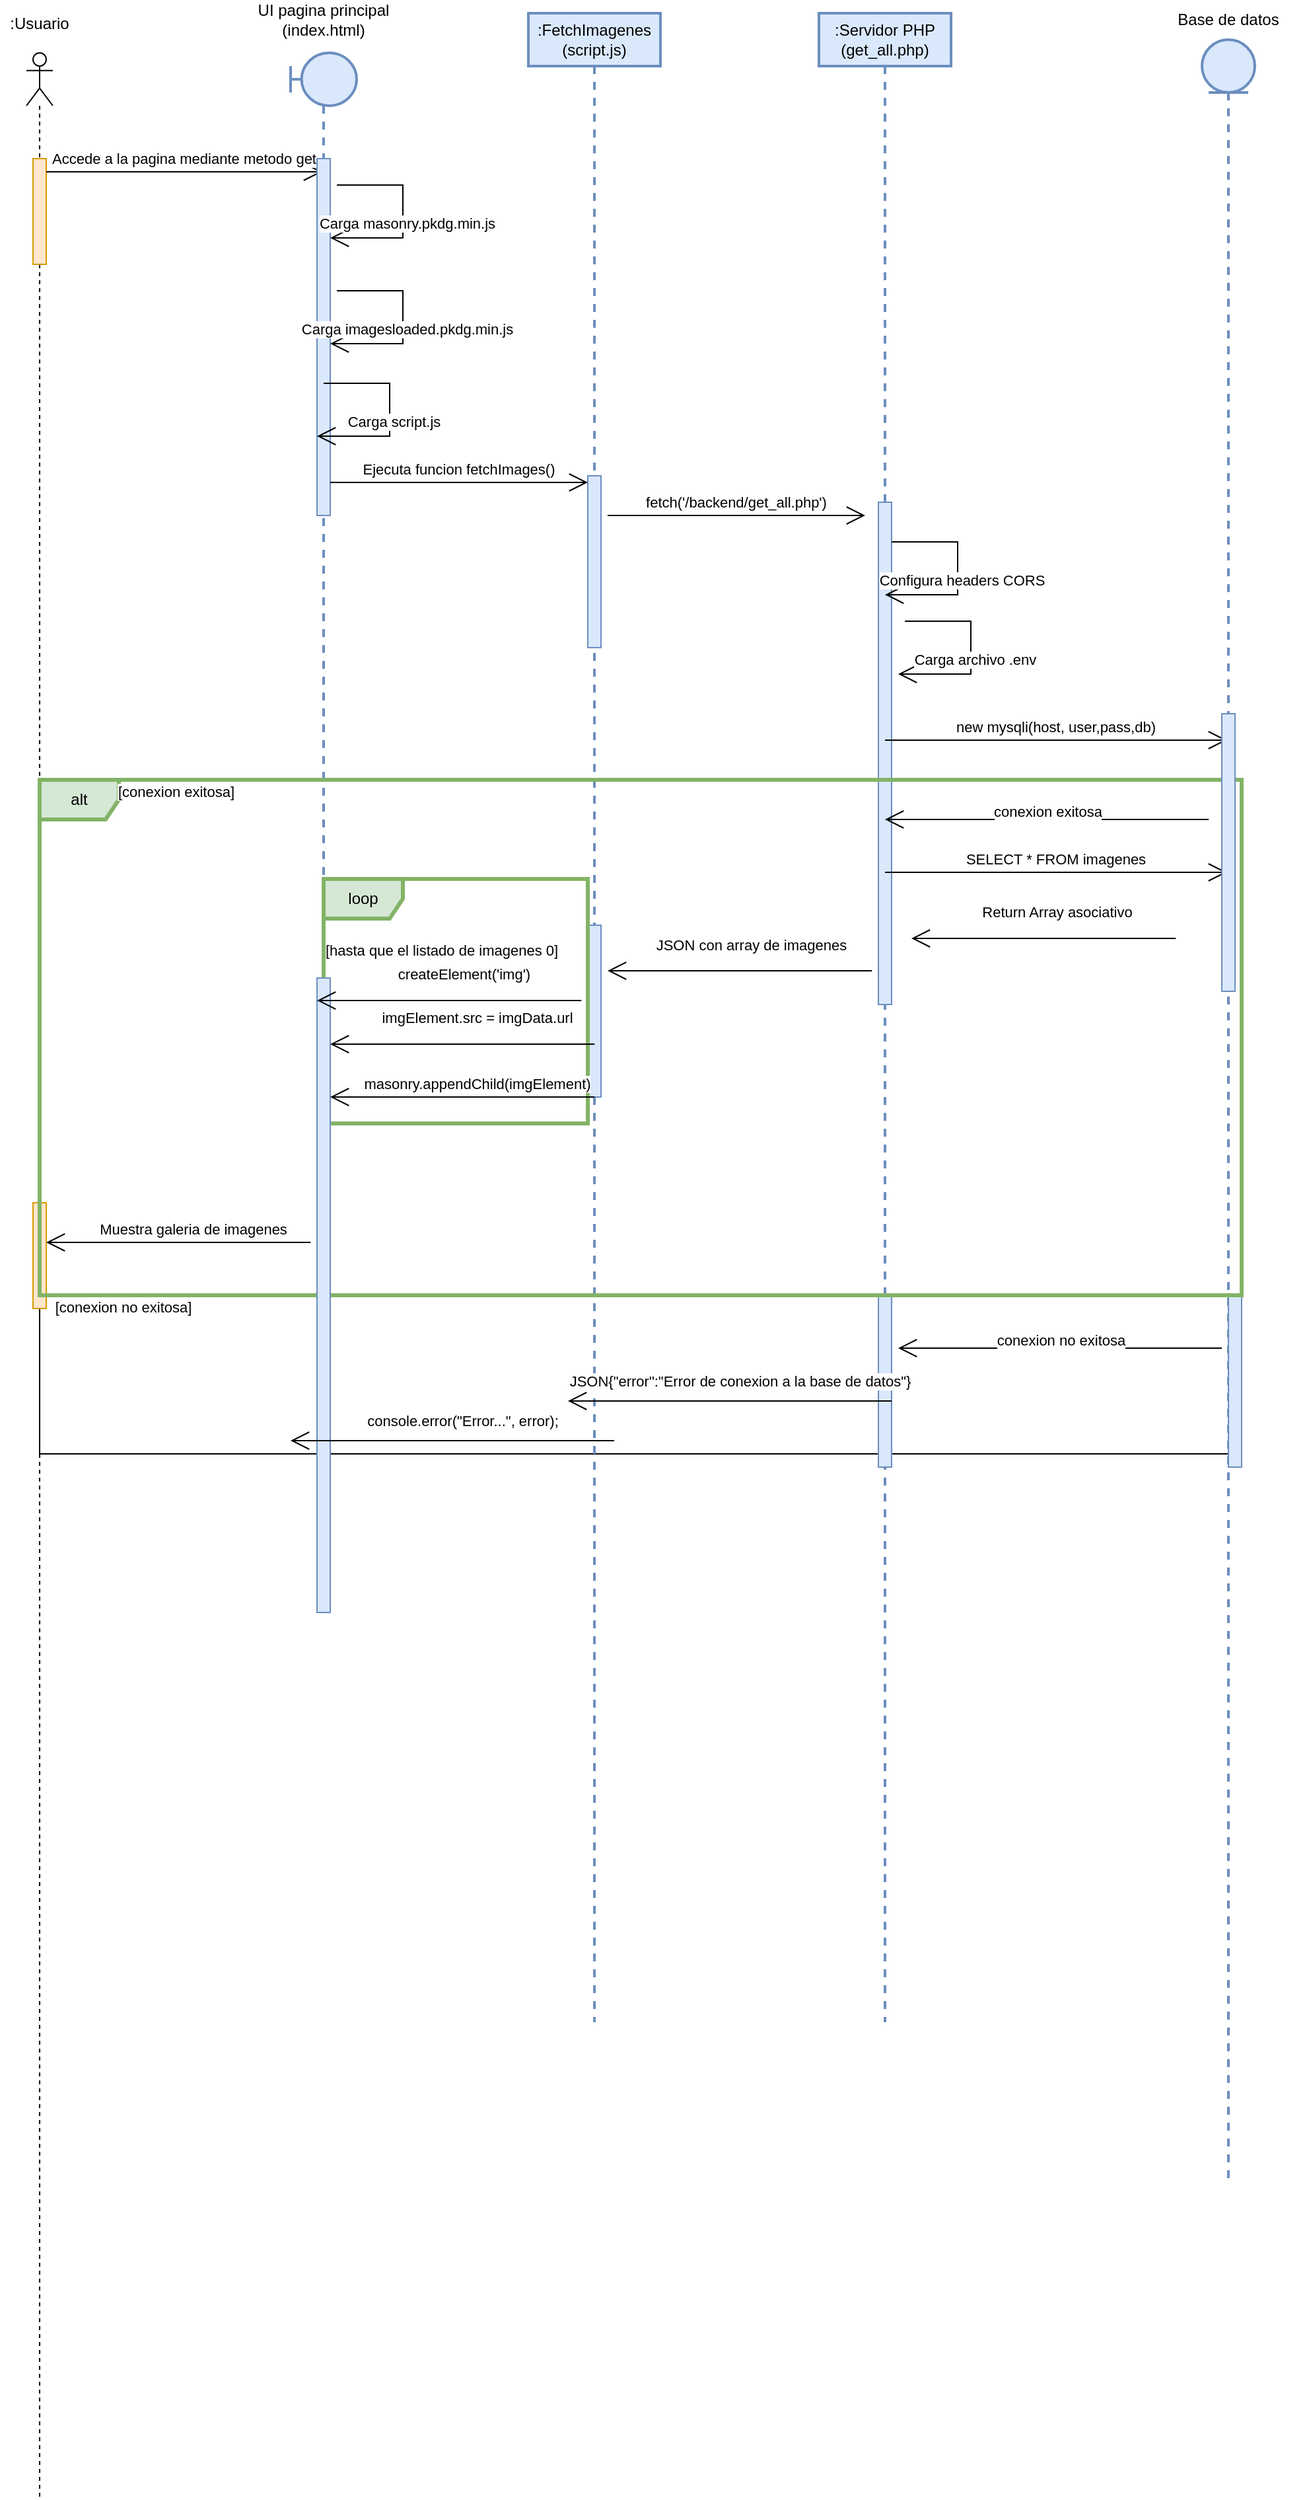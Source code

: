 <mxfile version="24.4.13" type="device">
  <diagram name="Page-1" id="2YBvvXClWsGukQMizWep">
    <mxGraphModel dx="1036" dy="607" grid="1" gridSize="10" guides="1" tooltips="1" connect="1" arrows="1" fold="1" page="1" pageScale="1" pageWidth="850" pageHeight="1100" math="0" shadow="0">
      <root>
        <mxCell id="0" />
        <mxCell id="1" parent="0" />
        <mxCell id="Lm2mS2wrlSHZkHIBgtom-56" value="" style="shape=rect;html=1;rounded=0;whiteSpace=wrap;align=center;gradientColor=none;" vertex="1" parent="1">
          <mxGeometry x="110" y="1060" width="900" height="120" as="geometry" />
        </mxCell>
        <mxCell id="5vyok6zMxonw06u8ipOK-1" value="" style="shape=umlLifeline;perimeter=lifelinePerimeter;whiteSpace=wrap;html=1;container=1;dropTarget=0;collapsible=0;recursiveResize=0;outlineConnect=0;portConstraint=eastwest;newEdgeStyle={&quot;curved&quot;:0,&quot;rounded&quot;:0};participant=umlActor;" parent="1" vertex="1">
          <mxGeometry x="100" y="120" width="20" height="1850" as="geometry" />
        </mxCell>
        <mxCell id="5vyok6zMxonw06u8ipOK-2" value="" style="html=1;points=[[0,0,0,0,5],[0,1,0,0,-5],[1,0,0,0,5],[1,1,0,0,-5]];perimeter=orthogonalPerimeter;outlineConnect=0;targetShapes=umlLifeline;portConstraint=eastwest;newEdgeStyle={&quot;curved&quot;:0,&quot;rounded&quot;:0};fillColor=#ffe6cc;strokeColor=#d79b00;" parent="5vyok6zMxonw06u8ipOK-1" vertex="1">
          <mxGeometry x="5" y="80" width="10" height="80" as="geometry" />
        </mxCell>
        <mxCell id="Lm2mS2wrlSHZkHIBgtom-51" value="" style="html=1;points=[[0,0,0,0,5],[0,1,0,0,-5],[1,0,0,0,5],[1,1,0,0,-5]];perimeter=orthogonalPerimeter;outlineConnect=0;targetShapes=umlLifeline;portConstraint=eastwest;newEdgeStyle={&quot;curved&quot;:0,&quot;rounded&quot;:0};fillColor=#ffe6cc;strokeColor=#d79b00;" vertex="1" parent="5vyok6zMxonw06u8ipOK-1">
          <mxGeometry x="5" y="870" width="10" height="80" as="geometry" />
        </mxCell>
        <mxCell id="5vyok6zMxonw06u8ipOK-4" value=":Usuario&lt;div&gt;&lt;br&gt;&lt;/div&gt;" style="text;html=1;align=center;verticalAlign=middle;whiteSpace=wrap;rounded=0;" parent="1" vertex="1">
          <mxGeometry x="80" y="90" width="60" height="30" as="geometry" />
        </mxCell>
        <mxCell id="5vyok6zMxonw06u8ipOK-8" value="" style="shape=umlLifeline;perimeter=lifelinePerimeter;whiteSpace=wrap;html=1;container=1;dropTarget=0;collapsible=0;recursiveResize=0;outlineConnect=0;portConstraint=eastwest;newEdgeStyle={&quot;curved&quot;:0,&quot;rounded&quot;:0};participant=umlEntity;fillColor=#dae8fc;strokeColor=#6c8ebf;strokeWidth=2;" parent="1" vertex="1">
          <mxGeometry x="990" y="110" width="40" height="1620" as="geometry" />
        </mxCell>
        <mxCell id="5vyok6zMxonw06u8ipOK-9" value="" style="html=1;points=[[0,0,0,0,5],[0,1,0,0,-5],[1,0,0,0,5],[1,1,0,0,-5]];perimeter=orthogonalPerimeter;outlineConnect=0;targetShapes=umlLifeline;portConstraint=eastwest;newEdgeStyle={&quot;curved&quot;:0,&quot;rounded&quot;:0};fillColor=#dae8fc;strokeColor=#6c8ebf;" parent="5vyok6zMxonw06u8ipOK-8" vertex="1">
          <mxGeometry x="20" y="950" width="10" height="130" as="geometry" />
        </mxCell>
        <mxCell id="5vyok6zMxonw06u8ipOK-10" value="Base de datos" style="text;html=1;align=center;verticalAlign=middle;whiteSpace=wrap;rounded=0;" parent="1" vertex="1">
          <mxGeometry x="950" y="80" width="120" height="30" as="geometry" />
        </mxCell>
        <mxCell id="5vyok6zMxonw06u8ipOK-11" value="" style="endArrow=open;endFill=1;endSize=12;html=1;rounded=0;" parent="1" edge="1" target="Lm2mS2wrlSHZkHIBgtom-7">
          <mxGeometry width="160" relative="1" as="geometry">
            <mxPoint x="115" y="210" as="sourcePoint" />
            <mxPoint x="340" y="210" as="targetPoint" />
          </mxGeometry>
        </mxCell>
        <mxCell id="5vyok6zMxonw06u8ipOK-12" value="Accede a la pagina mediante metodo get" style="edgeLabel;html=1;align=center;verticalAlign=middle;resizable=0;points=[];" parent="5vyok6zMxonw06u8ipOK-11" vertex="1" connectable="0">
          <mxGeometry x="-0.005" y="2" relative="1" as="geometry">
            <mxPoint y="-8" as="offset" />
          </mxGeometry>
        </mxCell>
        <mxCell id="Lm2mS2wrlSHZkHIBgtom-1" value=":FetchImagenes&lt;div&gt;(script.js)&lt;/div&gt;" style="shape=umlLifeline;perimeter=lifelinePerimeter;whiteSpace=wrap;html=1;container=1;dropTarget=0;collapsible=0;recursiveResize=0;outlineConnect=0;portConstraint=eastwest;newEdgeStyle={&quot;curved&quot;:0,&quot;rounded&quot;:0};fillColor=#dae8fc;strokeColor=#6c8ebf;strokeWidth=2;" vertex="1" parent="1">
          <mxGeometry x="480" y="90" width="100" height="1520" as="geometry" />
        </mxCell>
        <mxCell id="Lm2mS2wrlSHZkHIBgtom-2" value="" style="html=1;points=[[0,0,0,0,5],[0,1,0,0,-5],[1,0,0,0,5],[1,1,0,0,-5]];perimeter=orthogonalPerimeter;outlineConnect=0;targetShapes=umlLifeline;portConstraint=eastwest;newEdgeStyle={&quot;curved&quot;:0,&quot;rounded&quot;:0};fillColor=#dae8fc;strokeColor=#6c8ebf;" vertex="1" parent="Lm2mS2wrlSHZkHIBgtom-1">
          <mxGeometry x="45" y="350" width="10" height="130" as="geometry" />
        </mxCell>
        <mxCell id="Lm2mS2wrlSHZkHIBgtom-3" value="" style="html=1;points=[[0,0,0,0,5],[0,1,0,0,-5],[1,0,0,0,5],[1,1,0,0,-5]];perimeter=orthogonalPerimeter;outlineConnect=0;targetShapes=umlLifeline;portConstraint=eastwest;newEdgeStyle={&quot;curved&quot;:0,&quot;rounded&quot;:0};fillColor=#dae8fc;strokeColor=#6c8ebf;" vertex="1" parent="Lm2mS2wrlSHZkHIBgtom-1">
          <mxGeometry x="45" y="690" width="10" height="130" as="geometry" />
        </mxCell>
        <mxCell id="Lm2mS2wrlSHZkHIBgtom-4" value=":Servidor PHP (get_all.php)" style="shape=umlLifeline;perimeter=lifelinePerimeter;whiteSpace=wrap;html=1;container=1;dropTarget=0;collapsible=0;recursiveResize=0;outlineConnect=0;portConstraint=eastwest;newEdgeStyle={&quot;curved&quot;:0,&quot;rounded&quot;:0};fillColor=#dae8fc;strokeColor=#6c8ebf;strokeWidth=2;" vertex="1" parent="1">
          <mxGeometry x="700" y="90" width="100" height="1520" as="geometry" />
        </mxCell>
        <mxCell id="Lm2mS2wrlSHZkHIBgtom-5" value="" style="html=1;points=[[0,0,0,0,5],[0,1,0,0,-5],[1,0,0,0,5],[1,1,0,0,-5]];perimeter=orthogonalPerimeter;outlineConnect=0;targetShapes=umlLifeline;portConstraint=eastwest;newEdgeStyle={&quot;curved&quot;:0,&quot;rounded&quot;:0};fillColor=#dae8fc;strokeColor=#6c8ebf;" vertex="1" parent="Lm2mS2wrlSHZkHIBgtom-4">
          <mxGeometry x="45" y="370" width="10" height="380" as="geometry" />
        </mxCell>
        <mxCell id="Lm2mS2wrlSHZkHIBgtom-58" value="" style="html=1;points=[[0,0,0,0,5],[0,1,0,0,-5],[1,0,0,0,5],[1,1,0,0,-5]];perimeter=orthogonalPerimeter;outlineConnect=0;targetShapes=umlLifeline;portConstraint=eastwest;newEdgeStyle={&quot;curved&quot;:0,&quot;rounded&quot;:0};fillColor=#dae8fc;strokeColor=#6c8ebf;" vertex="1" parent="Lm2mS2wrlSHZkHIBgtom-4">
          <mxGeometry x="45" y="970" width="10" height="130" as="geometry" />
        </mxCell>
        <mxCell id="Lm2mS2wrlSHZkHIBgtom-7" value="" style="shape=umlLifeline;perimeter=lifelinePerimeter;whiteSpace=wrap;html=1;container=1;dropTarget=0;collapsible=0;recursiveResize=0;outlineConnect=0;portConstraint=eastwest;newEdgeStyle={&quot;curved&quot;:0,&quot;rounded&quot;:0};participant=umlBoundary;fillColor=#dae8fc;strokeColor=#6c8ebf;strokeWidth=2;" vertex="1" parent="1">
          <mxGeometry x="300" y="120" width="50" height="930" as="geometry" />
        </mxCell>
        <mxCell id="Lm2mS2wrlSHZkHIBgtom-8" value="" style="html=1;points=[[0,0,0,0,5],[0,1,0,0,-5],[1,0,0,0,5],[1,1,0,0,-5]];perimeter=orthogonalPerimeter;outlineConnect=0;targetShapes=umlLifeline;portConstraint=eastwest;newEdgeStyle={&quot;curved&quot;:0,&quot;rounded&quot;:0};fillColor=#dae8fc;strokeColor=#6c8ebf;" vertex="1" parent="Lm2mS2wrlSHZkHIBgtom-7">
          <mxGeometry x="20" y="80" width="10" height="270" as="geometry" />
        </mxCell>
        <mxCell id="Lm2mS2wrlSHZkHIBgtom-9" value="&lt;div&gt;UI pagina principal (index.html)&lt;/div&gt;" style="text;html=1;align=center;verticalAlign=middle;whiteSpace=wrap;rounded=0;" vertex="1" parent="1">
          <mxGeometry x="260" y="80" width="130" height="30" as="geometry" />
        </mxCell>
        <mxCell id="Lm2mS2wrlSHZkHIBgtom-10" value="" style="endArrow=open;endFill=1;endSize=12;html=1;rounded=0;" edge="1" parent="1">
          <mxGeometry width="160" relative="1" as="geometry">
            <mxPoint x="335" y="220" as="sourcePoint" />
            <mxPoint x="330" y="260" as="targetPoint" />
            <Array as="points">
              <mxPoint x="385" y="220" />
              <mxPoint x="385" y="260" />
            </Array>
          </mxGeometry>
        </mxCell>
        <mxCell id="Lm2mS2wrlSHZkHIBgtom-11" value="Carga masonry.pkdg.min.js" style="edgeLabel;html=1;align=center;verticalAlign=middle;resizable=0;points=[];" vertex="1" connectable="0" parent="Lm2mS2wrlSHZkHIBgtom-10">
          <mxGeometry x="0.092" y="3" relative="1" as="geometry">
            <mxPoint as="offset" />
          </mxGeometry>
        </mxCell>
        <mxCell id="Lm2mS2wrlSHZkHIBgtom-12" value="" style="endArrow=open;endFill=1;endSize=12;html=1;rounded=0;" edge="1" parent="1">
          <mxGeometry width="160" relative="1" as="geometry">
            <mxPoint x="335" y="300" as="sourcePoint" />
            <mxPoint x="330" y="340" as="targetPoint" />
            <Array as="points">
              <mxPoint x="385" y="300" />
              <mxPoint x="385" y="340" />
            </Array>
          </mxGeometry>
        </mxCell>
        <mxCell id="Lm2mS2wrlSHZkHIBgtom-13" value="Carga imagesloaded.pkdg.min.js" style="edgeLabel;html=1;align=center;verticalAlign=middle;resizable=0;points=[];" vertex="1" connectable="0" parent="Lm2mS2wrlSHZkHIBgtom-12">
          <mxGeometry x="0.092" y="3" relative="1" as="geometry">
            <mxPoint as="offset" />
          </mxGeometry>
        </mxCell>
        <mxCell id="Lm2mS2wrlSHZkHIBgtom-14" value="" style="endArrow=open;endFill=1;endSize=12;html=1;rounded=0;" edge="1" parent="1">
          <mxGeometry width="160" relative="1" as="geometry">
            <mxPoint x="325" y="370" as="sourcePoint" />
            <mxPoint x="320" y="410" as="targetPoint" />
            <Array as="points">
              <mxPoint x="375" y="370" />
              <mxPoint x="375" y="410" />
            </Array>
          </mxGeometry>
        </mxCell>
        <mxCell id="Lm2mS2wrlSHZkHIBgtom-15" value="Carga script.js" style="edgeLabel;html=1;align=center;verticalAlign=middle;resizable=0;points=[];" vertex="1" connectable="0" parent="Lm2mS2wrlSHZkHIBgtom-14">
          <mxGeometry x="0.092" y="3" relative="1" as="geometry">
            <mxPoint as="offset" />
          </mxGeometry>
        </mxCell>
        <mxCell id="Lm2mS2wrlSHZkHIBgtom-16" value="" style="endArrow=open;endFill=1;endSize=12;html=1;rounded=0;entryX=0;entryY=0;entryDx=0;entryDy=5;entryPerimeter=0;" edge="1" parent="1" source="Lm2mS2wrlSHZkHIBgtom-8" target="Lm2mS2wrlSHZkHIBgtom-2">
          <mxGeometry width="160" relative="1" as="geometry">
            <mxPoint x="390" y="440" as="sourcePoint" />
            <mxPoint x="599" y="440" as="targetPoint" />
          </mxGeometry>
        </mxCell>
        <mxCell id="Lm2mS2wrlSHZkHIBgtom-17" value="Ejecuta funcion fetchImages()" style="edgeLabel;html=1;align=center;verticalAlign=middle;resizable=0;points=[];" vertex="1" connectable="0" parent="Lm2mS2wrlSHZkHIBgtom-16">
          <mxGeometry x="-0.005" y="2" relative="1" as="geometry">
            <mxPoint y="-8" as="offset" />
          </mxGeometry>
        </mxCell>
        <mxCell id="Lm2mS2wrlSHZkHIBgtom-21" value="" style="endArrow=open;endFill=1;endSize=12;html=1;rounded=0;entryX=0;entryY=0;entryDx=0;entryDy=5;entryPerimeter=0;" edge="1" parent="1">
          <mxGeometry width="160" relative="1" as="geometry">
            <mxPoint x="540" y="470" as="sourcePoint" />
            <mxPoint x="735" y="470" as="targetPoint" />
          </mxGeometry>
        </mxCell>
        <mxCell id="Lm2mS2wrlSHZkHIBgtom-22" value="fetch(&#39;/backend/get_all.php&#39;)" style="edgeLabel;html=1;align=center;verticalAlign=middle;resizable=0;points=[];" vertex="1" connectable="0" parent="Lm2mS2wrlSHZkHIBgtom-21">
          <mxGeometry x="-0.005" y="2" relative="1" as="geometry">
            <mxPoint y="-8" as="offset" />
          </mxGeometry>
        </mxCell>
        <mxCell id="Lm2mS2wrlSHZkHIBgtom-23" value="" style="endArrow=open;endFill=1;endSize=12;html=1;rounded=0;" edge="1" parent="1">
          <mxGeometry width="160" relative="1" as="geometry">
            <mxPoint x="755" y="490" as="sourcePoint" />
            <mxPoint x="750" y="530" as="targetPoint" />
            <Array as="points">
              <mxPoint x="805" y="490" />
              <mxPoint x="805" y="530" />
            </Array>
          </mxGeometry>
        </mxCell>
        <mxCell id="Lm2mS2wrlSHZkHIBgtom-24" value="Configura headers CORS" style="edgeLabel;html=1;align=center;verticalAlign=middle;resizable=0;points=[];" vertex="1" connectable="0" parent="Lm2mS2wrlSHZkHIBgtom-23">
          <mxGeometry x="0.092" y="3" relative="1" as="geometry">
            <mxPoint as="offset" />
          </mxGeometry>
        </mxCell>
        <mxCell id="Lm2mS2wrlSHZkHIBgtom-25" value="" style="endArrow=open;endFill=1;endSize=12;html=1;rounded=0;" edge="1" parent="1">
          <mxGeometry width="160" relative="1" as="geometry">
            <mxPoint x="765" y="550" as="sourcePoint" />
            <mxPoint x="760" y="590" as="targetPoint" />
            <Array as="points">
              <mxPoint x="815" y="550" />
              <mxPoint x="815" y="590" />
            </Array>
          </mxGeometry>
        </mxCell>
        <mxCell id="Lm2mS2wrlSHZkHIBgtom-26" value="Carga archivo .env" style="edgeLabel;html=1;align=center;verticalAlign=middle;resizable=0;points=[];" vertex="1" connectable="0" parent="Lm2mS2wrlSHZkHIBgtom-25">
          <mxGeometry x="0.092" y="3" relative="1" as="geometry">
            <mxPoint as="offset" />
          </mxGeometry>
        </mxCell>
        <mxCell id="Lm2mS2wrlSHZkHIBgtom-27" value="alt" style="shape=umlFrame;whiteSpace=wrap;html=1;pointerEvents=0;fillColor=#d5e8d4;strokeColor=#82b366;strokeWidth=3;" vertex="1" parent="1">
          <mxGeometry x="110" y="670" width="910" height="390" as="geometry" />
        </mxCell>
        <mxCell id="Lm2mS2wrlSHZkHIBgtom-28" value="[hasta que el listado de imagenes 0]" style="edgeLabel;html=1;align=center;verticalAlign=middle;resizable=0;points=[];" vertex="1" connectable="0" parent="1">
          <mxGeometry x="415" y="790" as="geometry">
            <mxPoint x="-1" y="9" as="offset" />
          </mxGeometry>
        </mxCell>
        <mxCell id="Lm2mS2wrlSHZkHIBgtom-30" value="" style="endArrow=open;endFill=1;endSize=12;html=1;rounded=0;" edge="1" parent="1" target="5vyok6zMxonw06u8ipOK-8">
          <mxGeometry width="160" relative="1" as="geometry">
            <mxPoint x="750" y="640" as="sourcePoint" />
            <mxPoint x="945" y="640" as="targetPoint" />
          </mxGeometry>
        </mxCell>
        <mxCell id="Lm2mS2wrlSHZkHIBgtom-31" value="new mysqli(host, user,pass,db)" style="edgeLabel;html=1;align=center;verticalAlign=middle;resizable=0;points=[];" vertex="1" connectable="0" parent="Lm2mS2wrlSHZkHIBgtom-30">
          <mxGeometry x="-0.005" y="2" relative="1" as="geometry">
            <mxPoint y="-8" as="offset" />
          </mxGeometry>
        </mxCell>
        <mxCell id="Lm2mS2wrlSHZkHIBgtom-32" value="" style="endArrow=open;endFill=1;endSize=12;html=1;rounded=0;" edge="1" parent="1">
          <mxGeometry width="160" relative="1" as="geometry">
            <mxPoint x="995" y="700.0" as="sourcePoint" />
            <mxPoint x="750" y="700" as="targetPoint" />
          </mxGeometry>
        </mxCell>
        <mxCell id="Lm2mS2wrlSHZkHIBgtom-33" value="conexion exitosa" style="edgeLabel;html=1;align=center;verticalAlign=middle;resizable=0;points=[];" vertex="1" connectable="0" parent="Lm2mS2wrlSHZkHIBgtom-32">
          <mxGeometry x="-0.005" y="2" relative="1" as="geometry">
            <mxPoint y="-8" as="offset" />
          </mxGeometry>
        </mxCell>
        <mxCell id="Lm2mS2wrlSHZkHIBgtom-34" value="" style="endArrow=open;endFill=1;endSize=12;html=1;rounded=0;" edge="1" parent="1">
          <mxGeometry width="160" relative="1" as="geometry">
            <mxPoint x="750" y="740" as="sourcePoint" />
            <mxPoint x="1009" y="740" as="targetPoint" />
          </mxGeometry>
        </mxCell>
        <mxCell id="Lm2mS2wrlSHZkHIBgtom-35" value="SELECT * FROM imagenes" style="edgeLabel;html=1;align=center;verticalAlign=middle;resizable=0;points=[];" vertex="1" connectable="0" parent="Lm2mS2wrlSHZkHIBgtom-34">
          <mxGeometry x="-0.005" y="2" relative="1" as="geometry">
            <mxPoint y="-8" as="offset" />
          </mxGeometry>
        </mxCell>
        <mxCell id="Lm2mS2wrlSHZkHIBgtom-36" value="" style="endArrow=open;endFill=1;endSize=12;html=1;rounded=0;" edge="1" parent="1">
          <mxGeometry width="160" relative="1" as="geometry">
            <mxPoint x="970.15" y="790" as="sourcePoint" />
            <mxPoint x="770.005" y="790" as="targetPoint" />
          </mxGeometry>
        </mxCell>
        <mxCell id="Lm2mS2wrlSHZkHIBgtom-37" value="Return Array asociativo" style="edgeLabel;html=1;align=center;verticalAlign=middle;resizable=0;points=[];" vertex="1" connectable="0" parent="Lm2mS2wrlSHZkHIBgtom-36">
          <mxGeometry x="-0.005" y="2" relative="1" as="geometry">
            <mxPoint x="9" y="-22" as="offset" />
          </mxGeometry>
        </mxCell>
        <mxCell id="Lm2mS2wrlSHZkHIBgtom-38" value="" style="endArrow=open;endFill=1;endSize=12;html=1;rounded=0;" edge="1" parent="1">
          <mxGeometry width="160" relative="1" as="geometry">
            <mxPoint x="740.15" y="814.5" as="sourcePoint" />
            <mxPoint x="540.005" y="814.5" as="targetPoint" />
          </mxGeometry>
        </mxCell>
        <mxCell id="Lm2mS2wrlSHZkHIBgtom-39" value="JSON con array de imagenes&amp;nbsp;" style="edgeLabel;html=1;align=center;verticalAlign=middle;resizable=0;points=[];" vertex="1" connectable="0" parent="Lm2mS2wrlSHZkHIBgtom-38">
          <mxGeometry x="-0.005" y="2" relative="1" as="geometry">
            <mxPoint x="9" y="-22" as="offset" />
          </mxGeometry>
        </mxCell>
        <mxCell id="Lm2mS2wrlSHZkHIBgtom-42" value="loop" style="shape=umlFrame;whiteSpace=wrap;html=1;pointerEvents=0;fillColor=#d5e8d4;strokeColor=#82b366;strokeWidth=3;" vertex="1" parent="1">
          <mxGeometry x="325" y="745" width="200" height="185" as="geometry" />
        </mxCell>
        <mxCell id="Lm2mS2wrlSHZkHIBgtom-43" value="[conexion exitosa]" style="edgeLabel;html=1;align=center;verticalAlign=middle;resizable=0;points=[];" vertex="1" connectable="0" parent="1">
          <mxGeometry x="200" y="680" as="geometry">
            <mxPoint x="13" y="-1" as="offset" />
          </mxGeometry>
        </mxCell>
        <mxCell id="Lm2mS2wrlSHZkHIBgtom-6" value="" style="html=1;points=[[0,0,0,0,5],[0,1,0,0,-5],[1,0,0,0,5],[1,1,0,0,-5]];perimeter=orthogonalPerimeter;outlineConnect=0;targetShapes=umlLifeline;portConstraint=eastwest;newEdgeStyle={&quot;curved&quot;:0,&quot;rounded&quot;:0};fillColor=#dae8fc;strokeColor=#6c8ebf;" vertex="1" parent="1">
          <mxGeometry x="320" y="820" width="10" height="480" as="geometry" />
        </mxCell>
        <mxCell id="Lm2mS2wrlSHZkHIBgtom-45" value="" style="endArrow=open;endFill=1;endSize=12;html=1;rounded=0;" edge="1" parent="1">
          <mxGeometry width="160" relative="1" as="geometry">
            <mxPoint x="520.15" y="837" as="sourcePoint" />
            <mxPoint x="320.005" y="837" as="targetPoint" />
          </mxGeometry>
        </mxCell>
        <mxCell id="Lm2mS2wrlSHZkHIBgtom-46" value="createElement(&#39;img&#39;)" style="edgeLabel;html=1;align=center;verticalAlign=middle;resizable=0;points=[];" vertex="1" connectable="0" parent="Lm2mS2wrlSHZkHIBgtom-45">
          <mxGeometry x="-0.005" y="2" relative="1" as="geometry">
            <mxPoint x="10" y="-22" as="offset" />
          </mxGeometry>
        </mxCell>
        <mxCell id="Lm2mS2wrlSHZkHIBgtom-47" value="" style="endArrow=open;endFill=1;endSize=12;html=1;rounded=0;" edge="1" parent="1">
          <mxGeometry width="160" relative="1" as="geometry">
            <mxPoint x="530.15" y="870" as="sourcePoint" />
            <mxPoint x="330.005" y="870" as="targetPoint" />
          </mxGeometry>
        </mxCell>
        <mxCell id="Lm2mS2wrlSHZkHIBgtom-48" value="imgElement.src = imgData.url" style="edgeLabel;html=1;align=center;verticalAlign=middle;resizable=0;points=[];" vertex="1" connectable="0" parent="Lm2mS2wrlSHZkHIBgtom-47">
          <mxGeometry x="-0.005" y="2" relative="1" as="geometry">
            <mxPoint x="10" y="-22" as="offset" />
          </mxGeometry>
        </mxCell>
        <mxCell id="Lm2mS2wrlSHZkHIBgtom-49" value="" style="endArrow=open;endFill=1;endSize=12;html=1;rounded=0;" edge="1" parent="1">
          <mxGeometry width="160" relative="1" as="geometry">
            <mxPoint x="530.15" y="910" as="sourcePoint" />
            <mxPoint x="330.005" y="910" as="targetPoint" />
          </mxGeometry>
        </mxCell>
        <mxCell id="Lm2mS2wrlSHZkHIBgtom-50" value="masonry.appendChild(imgElement)" style="edgeLabel;html=1;align=center;verticalAlign=middle;resizable=0;points=[];" vertex="1" connectable="0" parent="Lm2mS2wrlSHZkHIBgtom-49">
          <mxGeometry x="-0.005" y="2" relative="1" as="geometry">
            <mxPoint x="10" y="-12" as="offset" />
          </mxGeometry>
        </mxCell>
        <mxCell id="Lm2mS2wrlSHZkHIBgtom-54" value="" style="endArrow=open;endFill=1;endSize=12;html=1;rounded=0;" edge="1" parent="1">
          <mxGeometry width="160" relative="1" as="geometry">
            <mxPoint x="315.15" y="1020" as="sourcePoint" />
            <mxPoint x="115.005" y="1020" as="targetPoint" />
          </mxGeometry>
        </mxCell>
        <mxCell id="Lm2mS2wrlSHZkHIBgtom-55" value="Muestra galeria de imagenes" style="edgeLabel;html=1;align=center;verticalAlign=middle;resizable=0;points=[];" vertex="1" connectable="0" parent="Lm2mS2wrlSHZkHIBgtom-54">
          <mxGeometry x="-0.005" y="2" relative="1" as="geometry">
            <mxPoint x="10" y="-12" as="offset" />
          </mxGeometry>
        </mxCell>
        <mxCell id="Lm2mS2wrlSHZkHIBgtom-57" value="[conexion no exitosa]" style="edgeLabel;html=1;align=center;verticalAlign=middle;resizable=0;points=[];" vertex="1" connectable="0" parent="1">
          <mxGeometry x="160" y="1070" as="geometry">
            <mxPoint x="13" y="-1" as="offset" />
          </mxGeometry>
        </mxCell>
        <mxCell id="Lm2mS2wrlSHZkHIBgtom-59" value="" style="html=1;points=[[0,0,0,0,5],[0,1,0,0,-5],[1,0,0,0,5],[1,1,0,0,-5]];perimeter=orthogonalPerimeter;outlineConnect=0;targetShapes=umlLifeline;portConstraint=eastwest;newEdgeStyle={&quot;curved&quot;:0,&quot;rounded&quot;:0};fillColor=#dae8fc;strokeColor=#6c8ebf;" vertex="1" parent="1">
          <mxGeometry x="1005" y="620" width="10" height="210" as="geometry" />
        </mxCell>
        <mxCell id="Lm2mS2wrlSHZkHIBgtom-60" value="" style="endArrow=open;endFill=1;endSize=12;html=1;rounded=0;" edge="1" parent="1">
          <mxGeometry width="160" relative="1" as="geometry">
            <mxPoint x="1005" y="1100" as="sourcePoint" />
            <mxPoint x="760" y="1100.0" as="targetPoint" />
          </mxGeometry>
        </mxCell>
        <mxCell id="Lm2mS2wrlSHZkHIBgtom-61" value="conexion no exitosa" style="edgeLabel;html=1;align=center;verticalAlign=middle;resizable=0;points=[];" vertex="1" connectable="0" parent="Lm2mS2wrlSHZkHIBgtom-60">
          <mxGeometry x="-0.005" y="2" relative="1" as="geometry">
            <mxPoint y="-8" as="offset" />
          </mxGeometry>
        </mxCell>
        <mxCell id="Lm2mS2wrlSHZkHIBgtom-62" value="" style="endArrow=open;endFill=1;endSize=12;html=1;rounded=0;" edge="1" parent="1">
          <mxGeometry width="160" relative="1" as="geometry">
            <mxPoint x="755" y="1140" as="sourcePoint" />
            <mxPoint x="510" y="1140.0" as="targetPoint" />
          </mxGeometry>
        </mxCell>
        <mxCell id="Lm2mS2wrlSHZkHIBgtom-63" value="JSON{&quot;error&quot;:&quot;Error de conexion a la base de datos&quot;}" style="edgeLabel;html=1;align=center;verticalAlign=middle;resizable=0;points=[];" vertex="1" connectable="0" parent="Lm2mS2wrlSHZkHIBgtom-62">
          <mxGeometry x="-0.005" y="2" relative="1" as="geometry">
            <mxPoint x="7" y="-17" as="offset" />
          </mxGeometry>
        </mxCell>
        <mxCell id="Lm2mS2wrlSHZkHIBgtom-65" value="" style="endArrow=open;endFill=1;endSize=12;html=1;rounded=0;" edge="1" parent="1">
          <mxGeometry width="160" relative="1" as="geometry">
            <mxPoint x="545" y="1170" as="sourcePoint" />
            <mxPoint x="300" y="1170.0" as="targetPoint" />
          </mxGeometry>
        </mxCell>
        <mxCell id="Lm2mS2wrlSHZkHIBgtom-66" value="console.error(&quot;Error...&quot;, error);" style="edgeLabel;html=1;align=center;verticalAlign=middle;resizable=0;points=[];" vertex="1" connectable="0" parent="Lm2mS2wrlSHZkHIBgtom-65">
          <mxGeometry x="-0.005" y="2" relative="1" as="geometry">
            <mxPoint x="7" y="-17" as="offset" />
          </mxGeometry>
        </mxCell>
      </root>
    </mxGraphModel>
  </diagram>
</mxfile>
